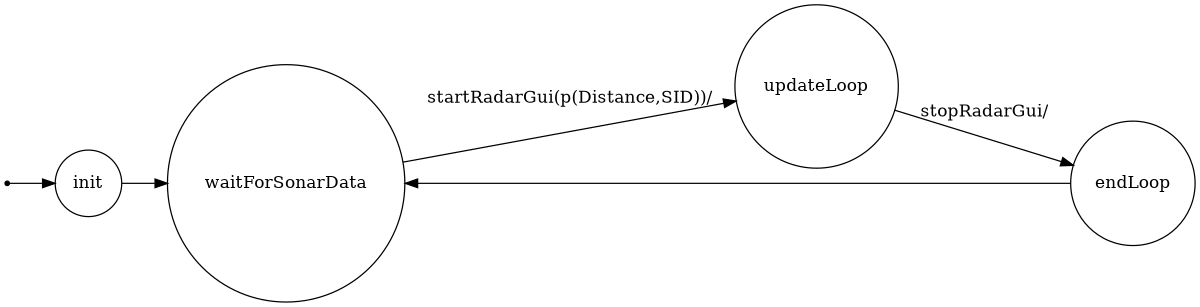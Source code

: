 /*
*
* A GraphViz DOT FSM description 
* Please use a GraphViz visualizer (like http://www.webgraphviz.com)
* 
* Generated by AM,NC,RM
*  
*/
 
digraph finite_state_machine {
  	rankdir=LR;
  	size="8,5"
  	node [shape = point]; iniziale;
  	node [shape = doublecircle]; 
  	node [shape = circle];
  	iniziale -> init [label = ""];
  	
  	
  	init -> waitForSonarData [ label = ""];
  	
  	waitForSonarData -> updateLoop [ label = "startRadarGui(p(Distance,SID))/"];
  	
  	updateLoop -> endLoop [ label = "stopRadarGui/"];
  	
  	endLoop -> waitForSonarData [ label = ""];
}
